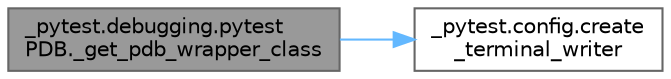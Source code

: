digraph "_pytest.debugging.pytestPDB._get_pdb_wrapper_class"
{
 // LATEX_PDF_SIZE
  bgcolor="transparent";
  edge [fontname=Helvetica,fontsize=10,labelfontname=Helvetica,labelfontsize=10];
  node [fontname=Helvetica,fontsize=10,shape=box,height=0.2,width=0.4];
  rankdir="LR";
  Node1 [id="Node000001",label="_pytest.debugging.pytest\lPDB._get_pdb_wrapper_class",height=0.2,width=0.4,color="gray40", fillcolor="grey60", style="filled", fontcolor="black",tooltip=" "];
  Node1 -> Node2 [id="edge1_Node000001_Node000002",color="steelblue1",style="solid",tooltip=" "];
  Node2 [id="Node000002",label="_pytest.config.create\l_terminal_writer",height=0.2,width=0.4,color="grey40", fillcolor="white", style="filled",URL="$namespace__pytest_1_1config.html#ab23b45e52873eb194740186cb931f415",tooltip=" "];
}
